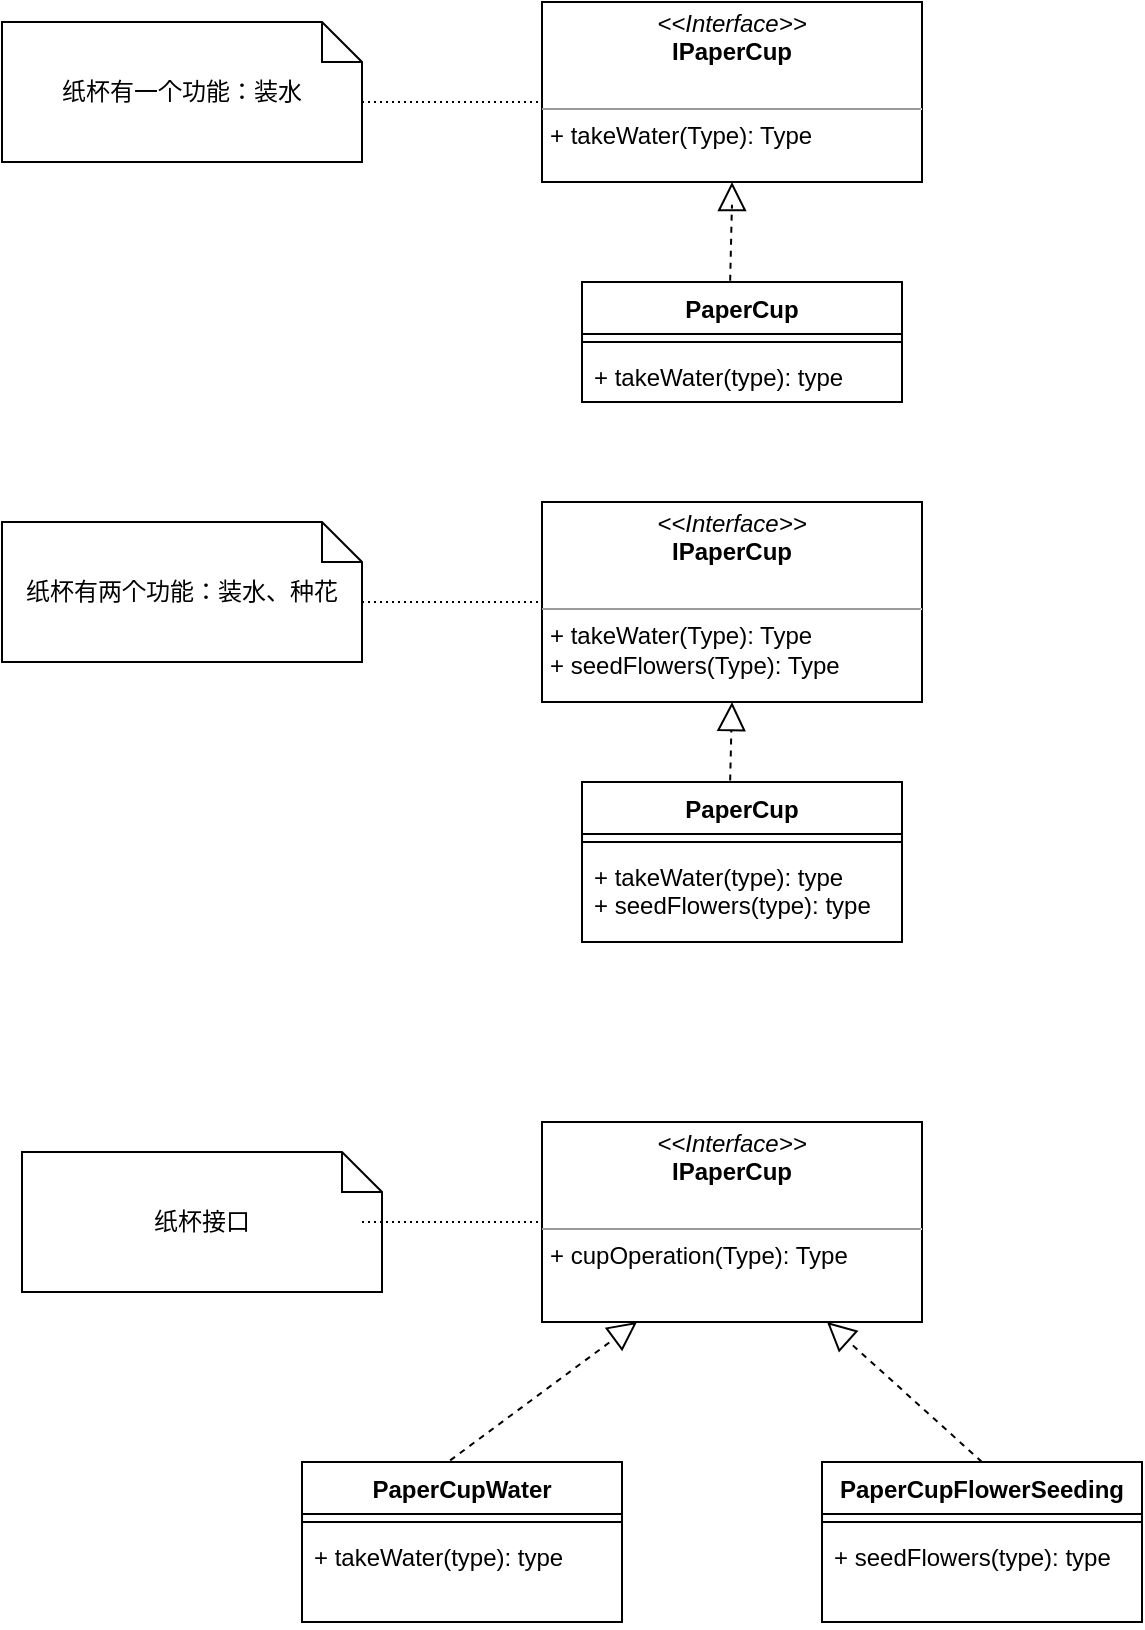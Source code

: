 <mxfile version="14.2.4" type="github">
  <diagram id="fWpFa4HapkN98GGFPkd4" name="Page-1">
    <mxGraphModel dx="1038" dy="492" grid="1" gridSize="10" guides="1" tooltips="1" connect="1" arrows="1" fold="1" page="1" pageScale="1" pageWidth="827" pageHeight="1169" math="0" shadow="0">
      <root>
        <mxCell id="0" />
        <mxCell id="1" parent="0" />
        <mxCell id="e0-jeHQ1uE10udrW1kDW-1" value="&lt;p style=&quot;margin: 0px ; margin-top: 4px ; text-align: center&quot;&gt;&lt;i&gt;&amp;lt;&amp;lt;Interface&amp;gt;&amp;gt;&lt;/i&gt;&lt;br&gt;&lt;b&gt;IPaperCup&lt;/b&gt;&lt;/p&gt;&lt;p style=&quot;margin: 0px ; margin-left: 4px&quot;&gt;&lt;br&gt;&lt;/p&gt;&lt;hr size=&quot;1&quot;&gt;&lt;p style=&quot;margin: 0px ; margin-left: 4px&quot;&gt;+ takeWater(Type): Type&lt;/p&gt;" style="verticalAlign=top;align=left;overflow=fill;fontSize=12;fontFamily=Helvetica;html=1;" vertex="1" parent="1">
          <mxGeometry x="310" y="40" width="190" height="90" as="geometry" />
        </mxCell>
        <mxCell id="e0-jeHQ1uE10udrW1kDW-2" value="纸杯有一个功能：装水" style="shape=note;size=20;whiteSpace=wrap;html=1;" vertex="1" parent="1">
          <mxGeometry x="40" y="50" width="180" height="70" as="geometry" />
        </mxCell>
        <mxCell id="e0-jeHQ1uE10udrW1kDW-3" value="" style="endArrow=none;html=1;rounded=0;dashed=1;dashPattern=1 2;" edge="1" parent="1">
          <mxGeometry relative="1" as="geometry">
            <mxPoint x="220" y="90" as="sourcePoint" />
            <mxPoint x="310" y="90" as="targetPoint" />
          </mxGeometry>
        </mxCell>
        <mxCell id="e0-jeHQ1uE10udrW1kDW-4" value="" style="resizable=0;html=1;align=right;verticalAlign=bottom;" connectable="0" vertex="1" parent="e0-jeHQ1uE10udrW1kDW-3">
          <mxGeometry x="1" relative="1" as="geometry" />
        </mxCell>
        <mxCell id="e0-jeHQ1uE10udrW1kDW-5" value="PaperCup" style="swimlane;fontStyle=1;align=center;verticalAlign=top;childLayout=stackLayout;horizontal=1;startSize=26;horizontalStack=0;resizeParent=1;resizeParentMax=0;resizeLast=0;collapsible=1;marginBottom=0;" vertex="1" parent="1">
          <mxGeometry x="330" y="180" width="160" height="60" as="geometry" />
        </mxCell>
        <mxCell id="e0-jeHQ1uE10udrW1kDW-7" value="" style="line;strokeWidth=1;fillColor=none;align=left;verticalAlign=middle;spacingTop=-1;spacingLeft=3;spacingRight=3;rotatable=0;labelPosition=right;points=[];portConstraint=eastwest;" vertex="1" parent="e0-jeHQ1uE10udrW1kDW-5">
          <mxGeometry y="26" width="160" height="8" as="geometry" />
        </mxCell>
        <mxCell id="e0-jeHQ1uE10udrW1kDW-8" value="+ takeWater(type): type" style="text;strokeColor=none;fillColor=none;align=left;verticalAlign=top;spacingLeft=4;spacingRight=4;overflow=hidden;rotatable=0;points=[[0,0.5],[1,0.5]];portConstraint=eastwest;" vertex="1" parent="e0-jeHQ1uE10udrW1kDW-5">
          <mxGeometry y="34" width="160" height="26" as="geometry" />
        </mxCell>
        <mxCell id="e0-jeHQ1uE10udrW1kDW-9" value="" style="endArrow=block;dashed=1;endFill=0;endSize=12;html=1;entryX=0.5;entryY=1;entryDx=0;entryDy=0;exitX=0.463;exitY=-0.01;exitDx=0;exitDy=0;exitPerimeter=0;" edge="1" parent="1" source="e0-jeHQ1uE10udrW1kDW-5" target="e0-jeHQ1uE10udrW1kDW-1">
          <mxGeometry width="160" relative="1" as="geometry">
            <mxPoint x="400" y="200" as="sourcePoint" />
            <mxPoint x="400" y="140" as="targetPoint" />
            <Array as="points">
              <mxPoint x="405" y="140" />
            </Array>
          </mxGeometry>
        </mxCell>
        <mxCell id="e0-jeHQ1uE10udrW1kDW-10" value="&lt;p style=&quot;margin: 0px ; margin-top: 4px ; text-align: center&quot;&gt;&lt;i&gt;&amp;lt;&amp;lt;Interface&amp;gt;&amp;gt;&lt;/i&gt;&lt;br&gt;&lt;b&gt;IPaperCup&lt;/b&gt;&lt;/p&gt;&lt;p style=&quot;margin: 0px ; margin-left: 4px&quot;&gt;&lt;br&gt;&lt;/p&gt;&lt;hr size=&quot;1&quot;&gt;&lt;p style=&quot;margin: 0px ; margin-left: 4px&quot;&gt;+ takeWater(Type): Type&lt;/p&gt;&lt;p style=&quot;margin: 0px ; margin-left: 4px&quot;&gt;+ seedFlowers(Type): Type&lt;br&gt;&lt;/p&gt;" style="verticalAlign=top;align=left;overflow=fill;fontSize=12;fontFamily=Helvetica;html=1;" vertex="1" parent="1">
          <mxGeometry x="310" y="290" width="190" height="100" as="geometry" />
        </mxCell>
        <mxCell id="e0-jeHQ1uE10udrW1kDW-11" value="&lt;font style=&quot;vertical-align: inherit&quot;&gt;&lt;font style=&quot;vertical-align: inherit&quot;&gt;&lt;font style=&quot;vertical-align: inherit&quot;&gt;&lt;font style=&quot;vertical-align: inherit&quot;&gt;纸杯有两个功能：装水、种花&lt;/font&gt;&lt;/font&gt;&lt;/font&gt;&lt;/font&gt;" style="shape=note;size=20;whiteSpace=wrap;html=1;" vertex="1" parent="1">
          <mxGeometry x="40" y="300" width="180" height="70" as="geometry" />
        </mxCell>
        <mxCell id="e0-jeHQ1uE10udrW1kDW-12" value="" style="endArrow=none;html=1;rounded=0;dashed=1;dashPattern=1 2;" edge="1" parent="1">
          <mxGeometry relative="1" as="geometry">
            <mxPoint x="220" y="340" as="sourcePoint" />
            <mxPoint x="310" y="340" as="targetPoint" />
          </mxGeometry>
        </mxCell>
        <mxCell id="e0-jeHQ1uE10udrW1kDW-13" value="" style="resizable=0;html=1;align=right;verticalAlign=bottom;" connectable="0" vertex="1" parent="e0-jeHQ1uE10udrW1kDW-12">
          <mxGeometry x="1" relative="1" as="geometry" />
        </mxCell>
        <mxCell id="e0-jeHQ1uE10udrW1kDW-14" value="PaperCup" style="swimlane;fontStyle=1;align=center;verticalAlign=top;childLayout=stackLayout;horizontal=1;startSize=26;horizontalStack=0;resizeParent=1;resizeParentMax=0;resizeLast=0;collapsible=1;marginBottom=0;" vertex="1" parent="1">
          <mxGeometry x="330" y="430" width="160" height="80" as="geometry" />
        </mxCell>
        <mxCell id="e0-jeHQ1uE10udrW1kDW-15" value="" style="line;strokeWidth=1;fillColor=none;align=left;verticalAlign=middle;spacingTop=-1;spacingLeft=3;spacingRight=3;rotatable=0;labelPosition=right;points=[];portConstraint=eastwest;" vertex="1" parent="e0-jeHQ1uE10udrW1kDW-14">
          <mxGeometry y="26" width="160" height="8" as="geometry" />
        </mxCell>
        <mxCell id="e0-jeHQ1uE10udrW1kDW-16" value="+ takeWater(type): type&#xa;+ seedFlowers(type): type" style="text;strokeColor=none;fillColor=none;align=left;verticalAlign=top;spacingLeft=4;spacingRight=4;overflow=hidden;rotatable=0;points=[[0,0.5],[1,0.5]];portConstraint=eastwest;" vertex="1" parent="e0-jeHQ1uE10udrW1kDW-14">
          <mxGeometry y="34" width="160" height="46" as="geometry" />
        </mxCell>
        <mxCell id="e0-jeHQ1uE10udrW1kDW-17" value="" style="endArrow=block;dashed=1;endFill=0;endSize=12;html=1;entryX=0.5;entryY=1;entryDx=0;entryDy=0;exitX=0.463;exitY=-0.01;exitDx=0;exitDy=0;exitPerimeter=0;" edge="1" parent="1" source="e0-jeHQ1uE10udrW1kDW-14" target="e0-jeHQ1uE10udrW1kDW-10">
          <mxGeometry width="160" relative="1" as="geometry">
            <mxPoint x="400" y="450" as="sourcePoint" />
            <mxPoint x="400" y="390" as="targetPoint" />
            <Array as="points">
              <mxPoint x="405" y="390" />
            </Array>
          </mxGeometry>
        </mxCell>
        <mxCell id="e0-jeHQ1uE10udrW1kDW-21" value="&lt;p style=&quot;margin: 0px ; margin-top: 4px ; text-align: center&quot;&gt;&lt;i&gt;&amp;lt;&amp;lt;Interface&amp;gt;&amp;gt;&lt;/i&gt;&lt;br&gt;&lt;b&gt;IPaperCup&lt;/b&gt;&lt;/p&gt;&lt;p style=&quot;margin: 0px ; margin-left: 4px&quot;&gt;&lt;br&gt;&lt;/p&gt;&lt;hr size=&quot;1&quot;&gt;&lt;p style=&quot;margin: 0px ; margin-left: 4px&quot;&gt;+ cupOperation(Type): Type&lt;/p&gt;" style="verticalAlign=top;align=left;overflow=fill;fontSize=12;fontFamily=Helvetica;html=1;" vertex="1" parent="1">
          <mxGeometry x="310" y="600" width="190" height="100" as="geometry" />
        </mxCell>
        <mxCell id="e0-jeHQ1uE10udrW1kDW-22" value="纸杯接口" style="shape=note;size=20;whiteSpace=wrap;html=1;" vertex="1" parent="1">
          <mxGeometry x="50" y="615" width="180" height="70" as="geometry" />
        </mxCell>
        <mxCell id="e0-jeHQ1uE10udrW1kDW-23" value="" style="endArrow=none;html=1;rounded=0;dashed=1;dashPattern=1 2;" edge="1" parent="1">
          <mxGeometry relative="1" as="geometry">
            <mxPoint x="220" y="650" as="sourcePoint" />
            <mxPoint x="310" y="650" as="targetPoint" />
          </mxGeometry>
        </mxCell>
        <mxCell id="e0-jeHQ1uE10udrW1kDW-24" value="" style="resizable=0;html=1;align=right;verticalAlign=bottom;" connectable="0" vertex="1" parent="e0-jeHQ1uE10udrW1kDW-23">
          <mxGeometry x="1" relative="1" as="geometry" />
        </mxCell>
        <mxCell id="e0-jeHQ1uE10udrW1kDW-25" value="PaperCupWater" style="swimlane;fontStyle=1;align=center;verticalAlign=top;childLayout=stackLayout;horizontal=1;startSize=26;horizontalStack=0;resizeParent=1;resizeParentMax=0;resizeLast=0;collapsible=1;marginBottom=0;" vertex="1" parent="1">
          <mxGeometry x="190" y="770" width="160" height="80" as="geometry" />
        </mxCell>
        <mxCell id="e0-jeHQ1uE10udrW1kDW-26" value="" style="line;strokeWidth=1;fillColor=none;align=left;verticalAlign=middle;spacingTop=-1;spacingLeft=3;spacingRight=3;rotatable=0;labelPosition=right;points=[];portConstraint=eastwest;" vertex="1" parent="e0-jeHQ1uE10udrW1kDW-25">
          <mxGeometry y="26" width="160" height="8" as="geometry" />
        </mxCell>
        <mxCell id="e0-jeHQ1uE10udrW1kDW-27" value="+ takeWater(type): type" style="text;strokeColor=none;fillColor=none;align=left;verticalAlign=top;spacingLeft=4;spacingRight=4;overflow=hidden;rotatable=0;points=[[0,0.5],[1,0.5]];portConstraint=eastwest;" vertex="1" parent="e0-jeHQ1uE10udrW1kDW-25">
          <mxGeometry y="34" width="160" height="46" as="geometry" />
        </mxCell>
        <mxCell id="e0-jeHQ1uE10udrW1kDW-28" value="" style="endArrow=block;dashed=1;endFill=0;endSize=12;html=1;entryX=0.25;entryY=1;entryDx=0;entryDy=0;exitX=0.463;exitY=-0.01;exitDx=0;exitDy=0;exitPerimeter=0;" edge="1" parent="1" source="e0-jeHQ1uE10udrW1kDW-25" target="e0-jeHQ1uE10udrW1kDW-21">
          <mxGeometry width="160" relative="1" as="geometry">
            <mxPoint x="400" y="760" as="sourcePoint" />
            <mxPoint x="400" y="700" as="targetPoint" />
            <Array as="points" />
          </mxGeometry>
        </mxCell>
        <mxCell id="e0-jeHQ1uE10udrW1kDW-29" value="PaperCupFlowerSeeding" style="swimlane;fontStyle=1;align=center;verticalAlign=top;childLayout=stackLayout;horizontal=1;startSize=26;horizontalStack=0;resizeParent=1;resizeParentMax=0;resizeLast=0;collapsible=1;marginBottom=0;" vertex="1" parent="1">
          <mxGeometry x="450" y="770" width="160" height="80" as="geometry" />
        </mxCell>
        <mxCell id="e0-jeHQ1uE10udrW1kDW-30" value="" style="line;strokeWidth=1;fillColor=none;align=left;verticalAlign=middle;spacingTop=-1;spacingLeft=3;spacingRight=3;rotatable=0;labelPosition=right;points=[];portConstraint=eastwest;" vertex="1" parent="e0-jeHQ1uE10udrW1kDW-29">
          <mxGeometry y="26" width="160" height="8" as="geometry" />
        </mxCell>
        <mxCell id="e0-jeHQ1uE10udrW1kDW-31" value="+ seedFlowers(type): type" style="text;strokeColor=none;fillColor=none;align=left;verticalAlign=top;spacingLeft=4;spacingRight=4;overflow=hidden;rotatable=0;points=[[0,0.5],[1,0.5]];portConstraint=eastwest;" vertex="1" parent="e0-jeHQ1uE10udrW1kDW-29">
          <mxGeometry y="34" width="160" height="46" as="geometry" />
        </mxCell>
        <mxCell id="e0-jeHQ1uE10udrW1kDW-32" value="" style="endArrow=block;dashed=1;endFill=0;endSize=12;html=1;exitX=0.5;exitY=0;exitDx=0;exitDy=0;entryX=0.75;entryY=1;entryDx=0;entryDy=0;" edge="1" parent="1" source="e0-jeHQ1uE10udrW1kDW-29" target="e0-jeHQ1uE10udrW1kDW-21">
          <mxGeometry width="160" relative="1" as="geometry">
            <mxPoint x="330" y="680" as="sourcePoint" />
            <mxPoint x="490" y="680" as="targetPoint" />
          </mxGeometry>
        </mxCell>
      </root>
    </mxGraphModel>
  </diagram>
</mxfile>
